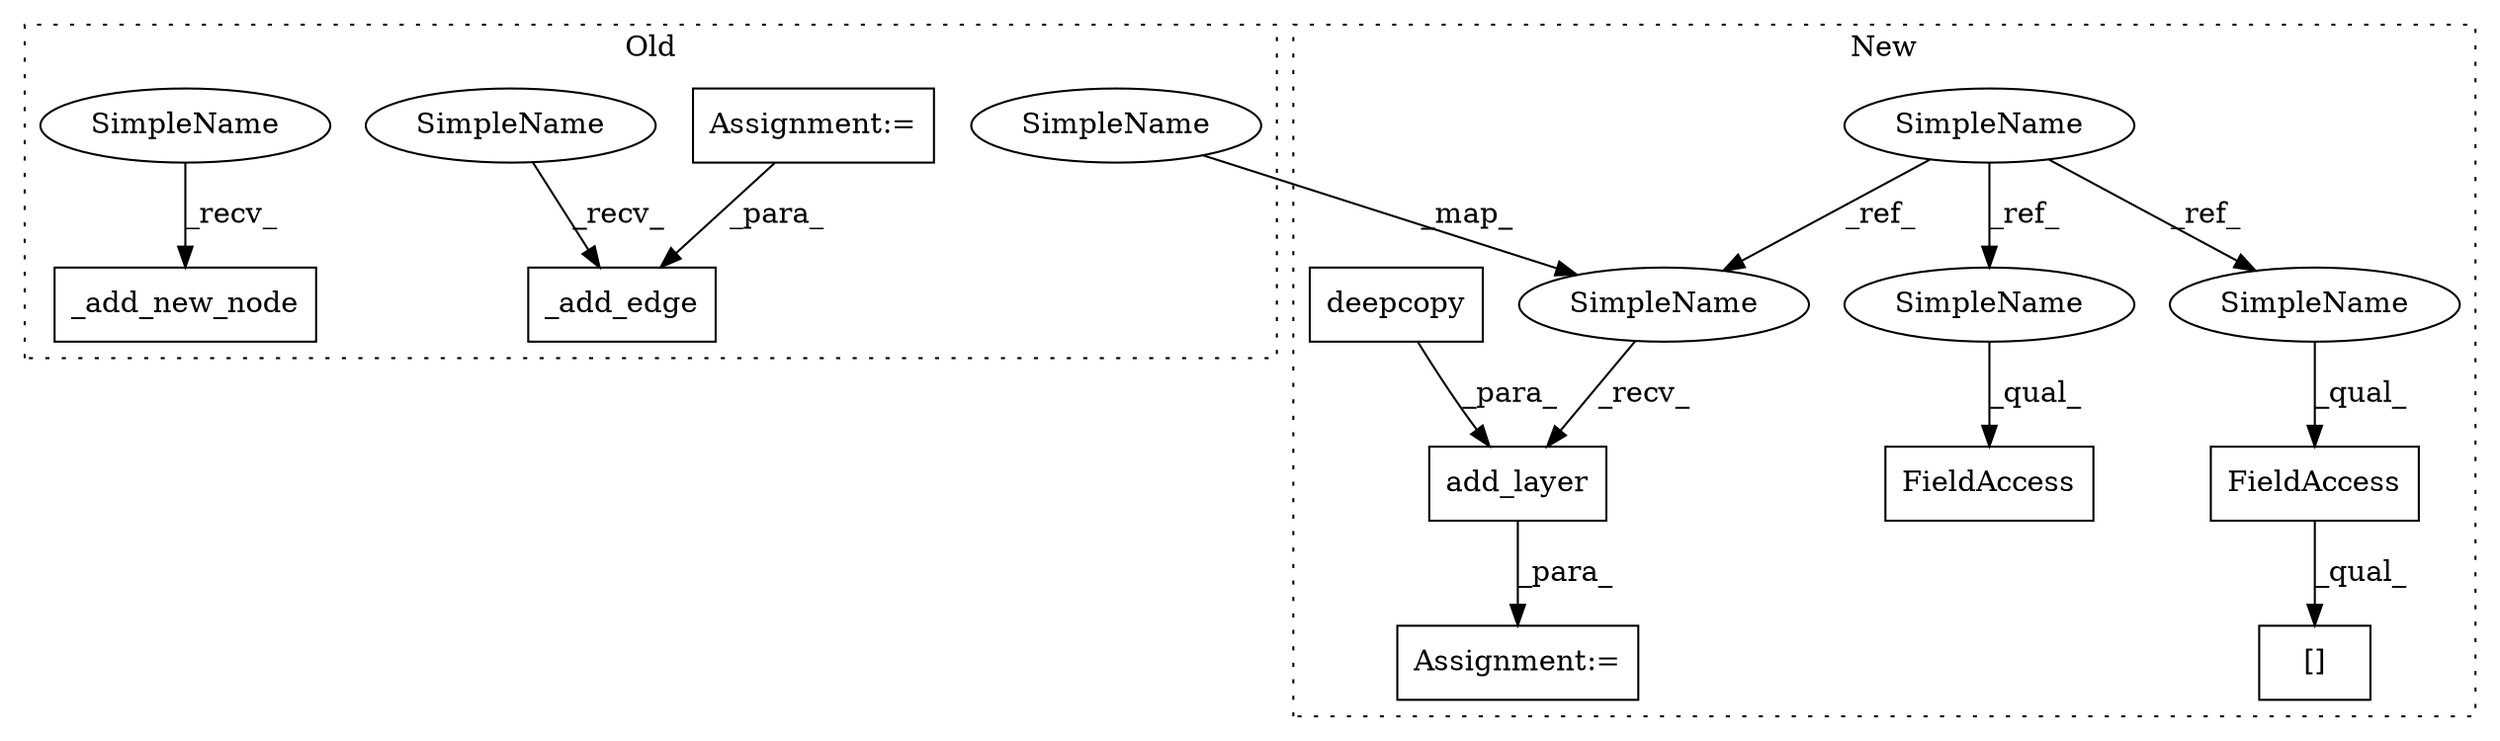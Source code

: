 digraph G {
subgraph cluster0 {
1 [label="_add_new_node" a="32" s="16719" l="15" shape="box"];
4 [label="_add_edge" a="32" s="16957,17005" l="10,1" shape="box"];
9 [label="Assignment:=" a="7" s="16167" l="1" shape="box"];
14 [label="SimpleName" a="42" s="16072" l="4" shape="ellipse"];
15 [label="SimpleName" a="42" s="16952" l="4" shape="ellipse"];
16 [label="SimpleName" a="42" s="16714" l="4" shape="ellipse"];
label = "Old";
style="dotted";
}
subgraph cluster1 {
2 [label="add_layer" a="32" s="16269,16308" l="10,1" shape="box"];
3 [label="SimpleName" a="42" s="15136" l="4" shape="ellipse"];
5 [label="FieldAccess" a="22" s="16418" l="14" shape="box"];
6 [label="FieldAccess" a="22" s="16728" l="14" shape="box"];
7 [label="deepcopy" a="32" s="16088,16122" l="9,1" shape="box"];
8 [label="[]" a="2" s="16728,16760" l="15,1" shape="box"];
10 [label="Assignment:=" a="7" s="16709" l="1" shape="box"];
11 [label="SimpleName" a="42" s="16264" l="4" shape="ellipse"];
12 [label="SimpleName" a="42" s="16418" l="4" shape="ellipse"];
13 [label="SimpleName" a="42" s="16728" l="4" shape="ellipse"];
label = "New";
style="dotted";
}
2 -> 10 [label="_para_"];
3 -> 11 [label="_ref_"];
3 -> 13 [label="_ref_"];
3 -> 12 [label="_ref_"];
6 -> 8 [label="_qual_"];
7 -> 2 [label="_para_"];
9 -> 4 [label="_para_"];
11 -> 2 [label="_recv_"];
12 -> 5 [label="_qual_"];
13 -> 6 [label="_qual_"];
14 -> 11 [label="_map_"];
15 -> 4 [label="_recv_"];
16 -> 1 [label="_recv_"];
}
